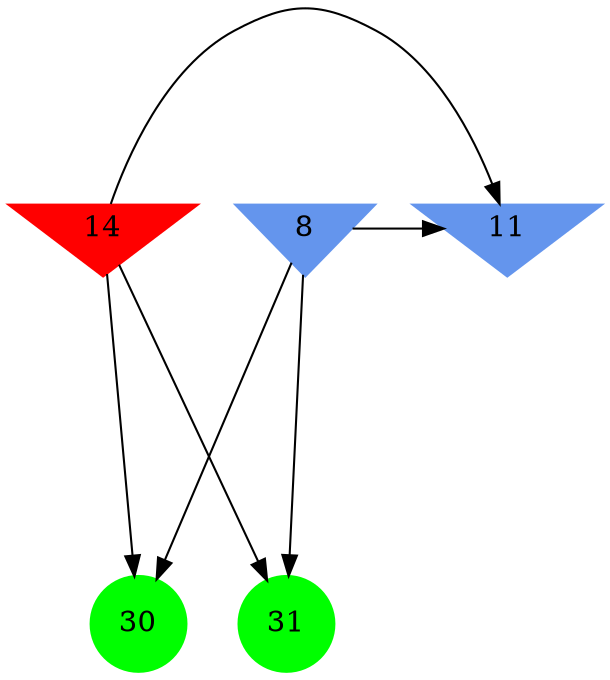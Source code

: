 digraph brain {
	ranksep=2.0;
	8 [shape=invtriangle,style=filled,color=cornflowerblue];
	11 [shape=invtriangle,style=filled,color=cornflowerblue];
	14 [shape=invtriangle,style=filled,color=red];
	30 [shape=circle,style=filled,color=green];
	31 [shape=circle,style=filled,color=green];
	14	->	30;
	14	->	31;
	14	->	11;
	8	->	30;
	8	->	31;
	8	->	11;
	{ rank=same; 8; 11; 14; }
	{ rank=same; }
	{ rank=same; 30; 31; }
}

